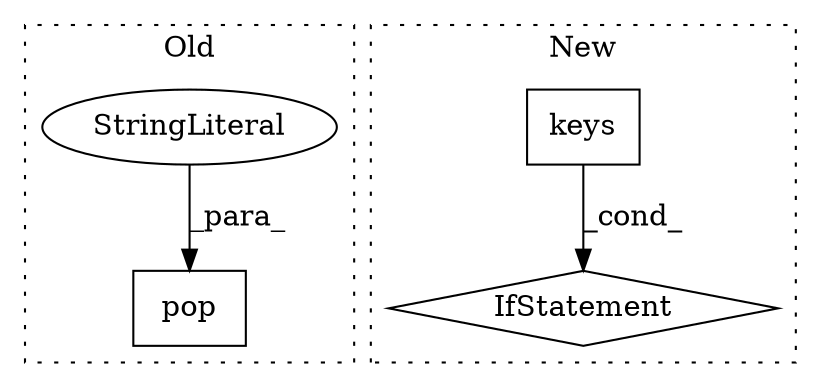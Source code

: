 digraph G {
subgraph cluster0 {
1 [label="pop" a="32" s="5713,5756" l="4,1" shape="box"];
4 [label="StringLiteral" a="45" s="5717" l="9" shape="ellipse"];
label = "Old";
style="dotted";
}
subgraph cluster1 {
2 [label="keys" a="32" s="5819" l="6" shape="box"];
3 [label="IfStatement" a="25" s="5785,5825" l="10,2" shape="diamond"];
label = "New";
style="dotted";
}
2 -> 3 [label="_cond_"];
4 -> 1 [label="_para_"];
}